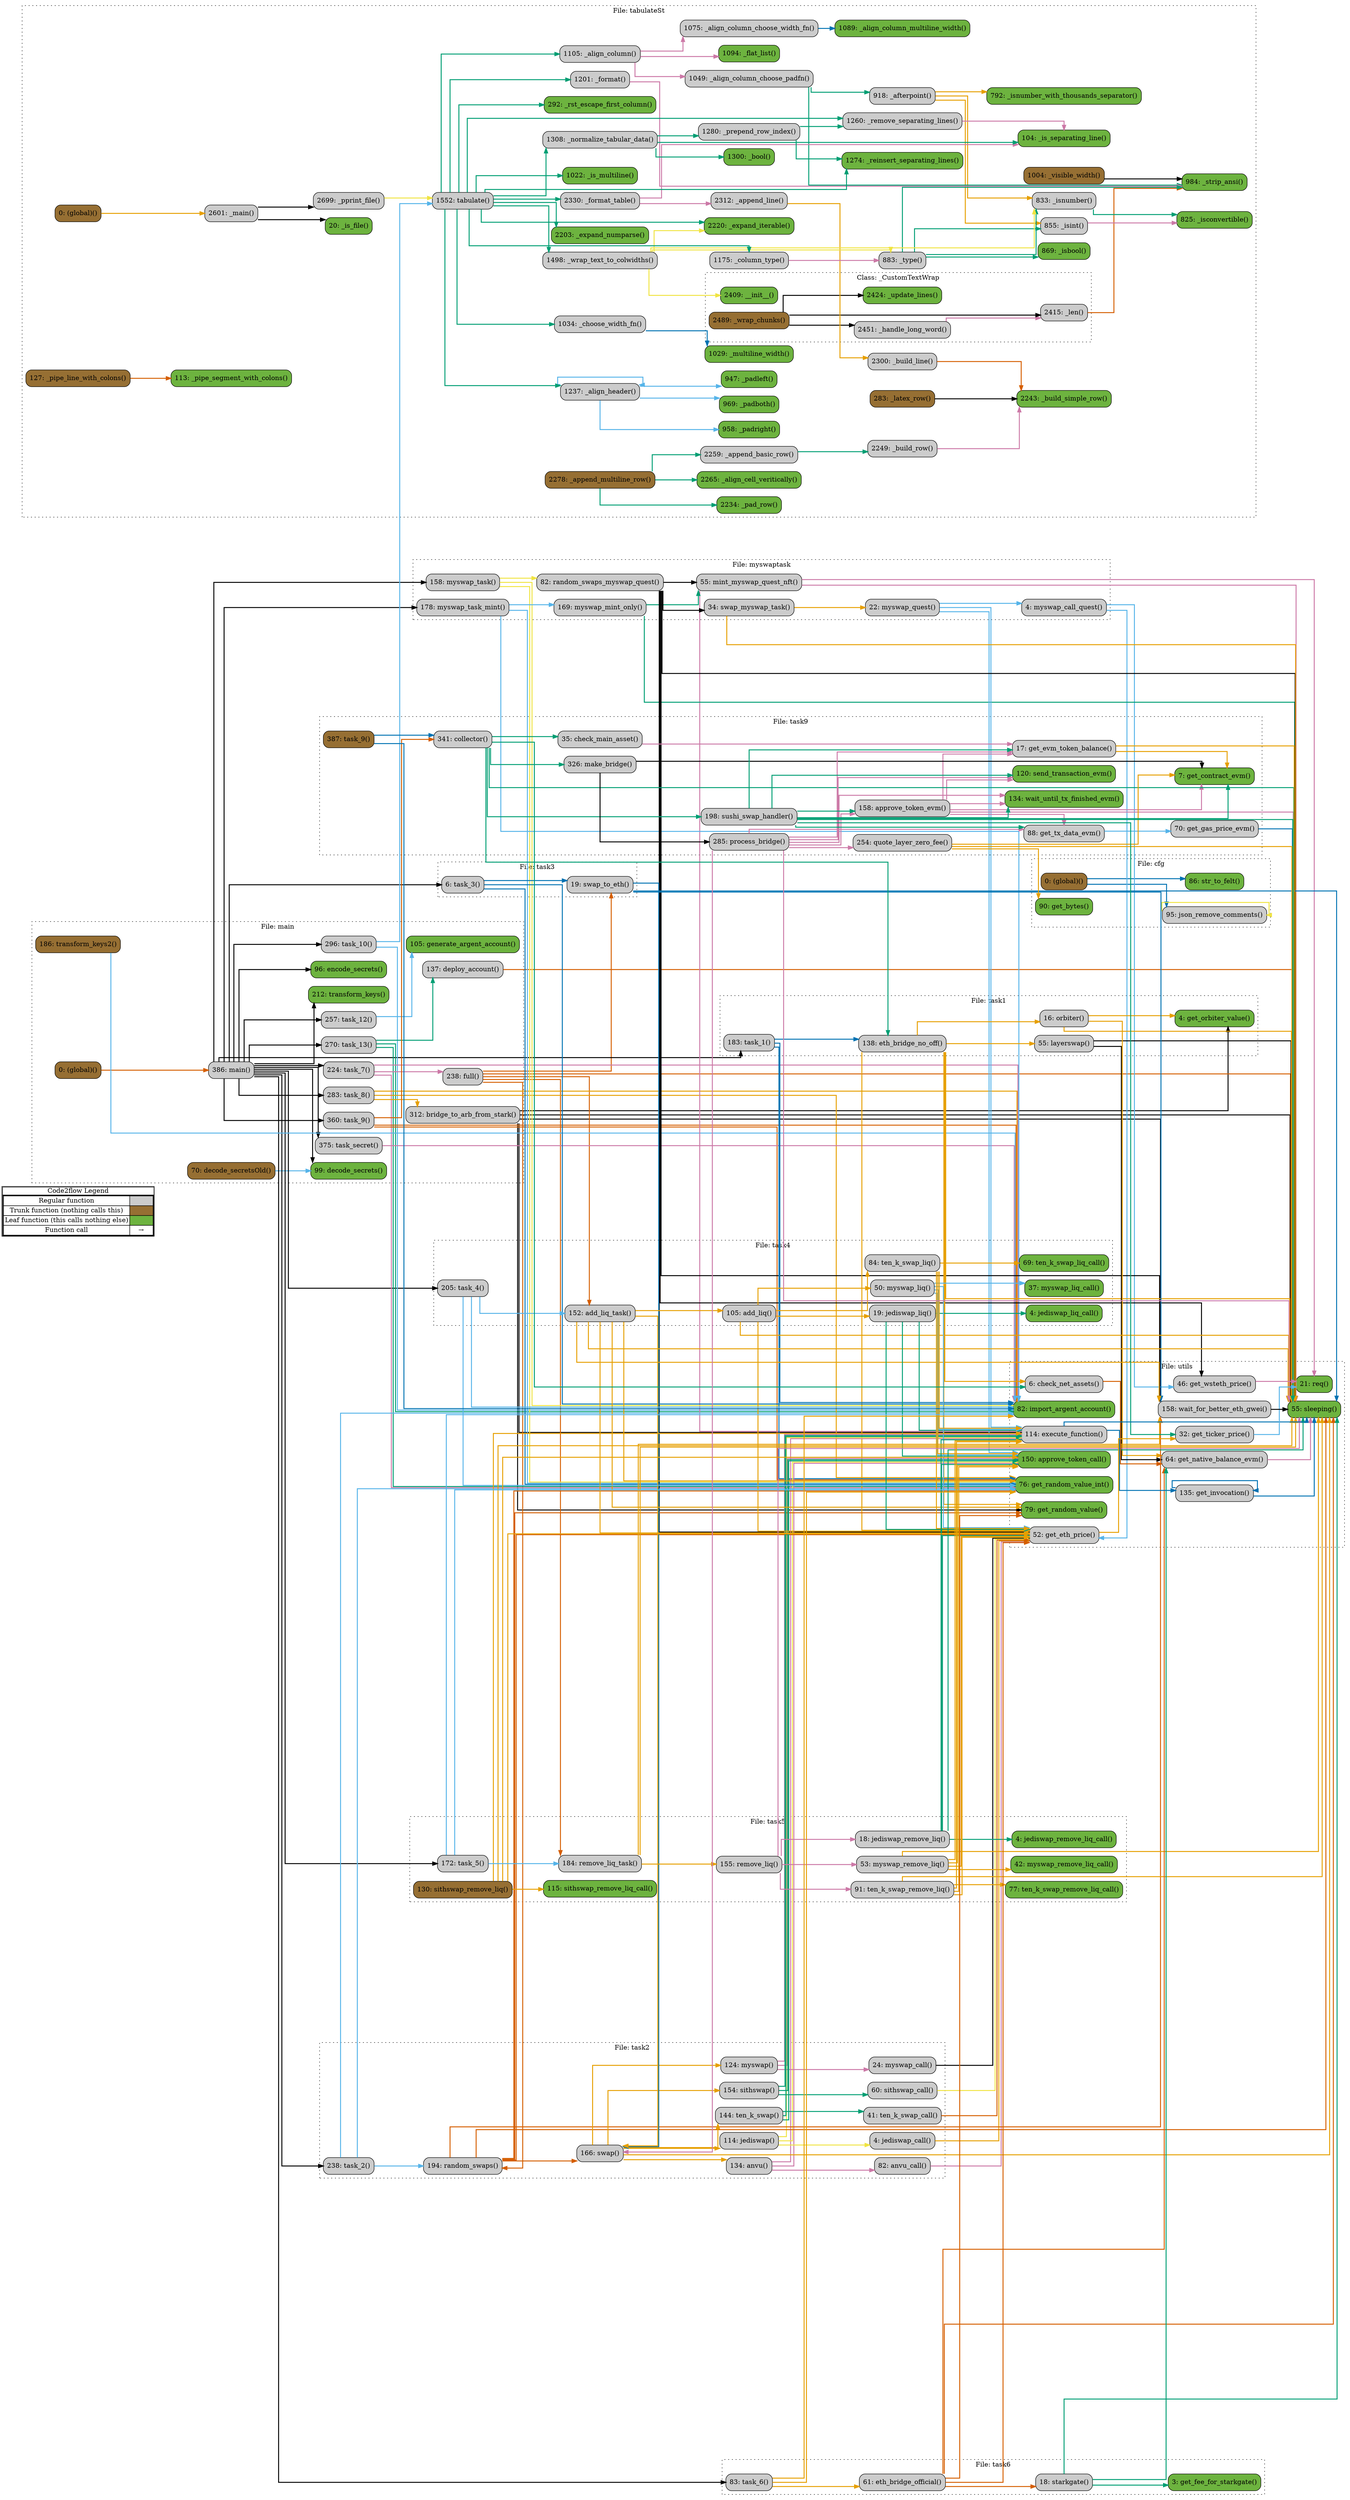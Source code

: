 digraph G {
concentrate=true;
splines="ortho";
rankdir="LR";
subgraph legend{
    rank = min;
    label = "legend";
    Legend [shape=none, margin=0, label = <
        <table cellspacing="0" cellpadding="0" border="1"><tr><td>Code2flow Legend</td></tr><tr><td>
        <table cellspacing="0">
        <tr><td>Regular function</td><td width="50px" bgcolor='#cccccc'></td></tr>
        <tr><td>Trunk function (nothing calls this)</td><td bgcolor='#966F33'></td></tr>
        <tr><td>Leaf function (this calls nothing else)</td><td bgcolor='#6db33f'></td></tr>
        <tr><td>Function call</td><td><font color='black'>&#8594;</font></td></tr>
        </table></td></tr></table>
        >];
}node_b01a162d [label="0: (global)()" name="cfg::(global)" shape="rect" style="rounded,filled" fillcolor="#966F33" ];
node_caff61ed [label="90: get_bytes()" name="cfg::get_bytes" shape="rect" style="rounded,filled" fillcolor="#6db33f" ];
node_61d5139c [label="95: json_remove_comments()" name="cfg::json_remove_comments" shape="rect" style="rounded,filled" fillcolor="#cccccc" ];
node_c9d72370 [label="86: str_to_felt()" name="cfg::str_to_felt" shape="rect" style="rounded,filled" fillcolor="#6db33f" ];
node_1cfc0326 [label="0: (global)()" name="main::(global)" shape="rect" style="rounded,filled" fillcolor="#966F33" ];
node_170eee98 [label="312: bridge_to_arb_from_stark()" name="main::bridge_to_arb_from_stark" shape="rect" style="rounded,filled" fillcolor="#cccccc" ];
node_2d8a7c2a [label="99: decode_secrets()" name="main::decode_secrets" shape="rect" style="rounded,filled" fillcolor="#6db33f" ];
node_6052ea2a [label="70: decode_secretsOld()" name="main::decode_secretsOld" shape="rect" style="rounded,filled" fillcolor="#966F33" ];
node_027553b6 [label="137: deploy_account()" name="main::deploy_account" shape="rect" style="rounded,filled" fillcolor="#cccccc" ];
node_94720461 [label="96: encode_secrets()" name="main::encode_secrets" shape="rect" style="rounded,filled" fillcolor="#6db33f" ];
node_3e3e0ac6 [label="238: full()" name="main::full" shape="rect" style="rounded,filled" fillcolor="#cccccc" ];
node_5f6eed70 [label="105: generate_argent_account()" name="main::generate_argent_account" shape="rect" style="rounded,filled" fillcolor="#6db33f" ];
node_961d87e8 [label="386: main()" name="main::main" shape="rect" style="rounded,filled" fillcolor="#cccccc" ];
node_d32382d2 [label="296: task_10()" name="main::task_10" shape="rect" style="rounded,filled" fillcolor="#cccccc" ];
node_1a613872 [label="257: task_12()" name="main::task_12" shape="rect" style="rounded,filled" fillcolor="#cccccc" ];
node_b0d90223 [label="270: task_13()" name="main::task_13" shape="rect" style="rounded,filled" fillcolor="#cccccc" ];
node_658a5e6f [label="224: task_7()" name="main::task_7" shape="rect" style="rounded,filled" fillcolor="#cccccc" ];
node_d43496f9 [label="283: task_8()" name="main::task_8" shape="rect" style="rounded,filled" fillcolor="#cccccc" ];
node_c24d15de [label="360: task_9()" name="main::task_9" shape="rect" style="rounded,filled" fillcolor="#cccccc" ];
node_6ebff837 [label="375: task_secret()" name="main::task_secret" shape="rect" style="rounded,filled" fillcolor="#cccccc" ];
node_82c72ae5 [label="212: transform_keys()" name="main::transform_keys" shape="rect" style="rounded,filled" fillcolor="#6db33f" ];
node_089012d2 [label="186: transform_keys2()" name="main::transform_keys2" shape="rect" style="rounded,filled" fillcolor="#966F33" ];
node_8664cca7 [label="55: mint_myswap_quest_nft()" name="myswaptask::mint_myswap_quest_nft" shape="rect" style="rounded,filled" fillcolor="#cccccc" ];
node_6fcc449a [label="4: myswap_call_quest()" name="myswaptask::myswap_call_quest" shape="rect" style="rounded,filled" fillcolor="#cccccc" ];
node_b0b7e0eb [label="169: myswap_mint_only()" name="myswaptask::myswap_mint_only" shape="rect" style="rounded,filled" fillcolor="#cccccc" ];
node_b3214d22 [label="22: myswap_quest()" name="myswaptask::myswap_quest" shape="rect" style="rounded,filled" fillcolor="#cccccc" ];
node_21209294 [label="158: myswap_task()" name="myswaptask::myswap_task" shape="rect" style="rounded,filled" fillcolor="#cccccc" ];
node_ac326bb2 [label="178: myswap_task_mint()" name="myswaptask::myswap_task_mint" shape="rect" style="rounded,filled" fillcolor="#cccccc" ];
node_282f9d68 [label="82: random_swaps_myswap_quest()" name="myswaptask::random_swaps_myswap_quest" shape="rect" style="rounded,filled" fillcolor="#cccccc" ];
node_dc48e389 [label="34: swap_myswap_task()" name="myswaptask::swap_myswap_task" shape="rect" style="rounded,filled" fillcolor="#cccccc" ];
node_e0a9b869 [label="0: (global)()" name="tabulateSt::(global)" shape="rect" style="rounded,filled" fillcolor="#966F33" ];
node_269a59cd [label="2409: __init__()" name="tabulateSt::_CustomTextWrap.__init__" shape="rect" style="rounded,filled" fillcolor="#6db33f" ];
node_16c34f87 [label="2451: _handle_long_word()" name="tabulateSt::_CustomTextWrap._handle_long_word" shape="rect" style="rounded,filled" fillcolor="#cccccc" ];
node_51cbd9c6 [label="2415: _len()" name="tabulateSt::_CustomTextWrap._len" shape="rect" style="rounded,filled" fillcolor="#cccccc" ];
node_95491df1 [label="2424: _update_lines()" name="tabulateSt::_CustomTextWrap._update_lines" shape="rect" style="rounded,filled" fillcolor="#6db33f" ];
node_35d82a18 [label="2489: _wrap_chunks()" name="tabulateSt::_CustomTextWrap._wrap_chunks" shape="rect" style="rounded,filled" fillcolor="#966F33" ];
node_bf8da369 [label="918: _afterpoint()" name="tabulateSt::_afterpoint" shape="rect" style="rounded,filled" fillcolor="#cccccc" ];
node_7ac92885 [label="2265: _align_cell_veritically()" name="tabulateSt::_align_cell_veritically" shape="rect" style="rounded,filled" fillcolor="#6db33f" ];
node_f3d53387 [label="1105: _align_column()" name="tabulateSt::_align_column" shape="rect" style="rounded,filled" fillcolor="#cccccc" ];
node_c20b2a6b [label="1049: _align_column_choose_padfn()" name="tabulateSt::_align_column_choose_padfn" shape="rect" style="rounded,filled" fillcolor="#cccccc" ];
node_3f2c7dbd [label="1075: _align_column_choose_width_fn()" name="tabulateSt::_align_column_choose_width_fn" shape="rect" style="rounded,filled" fillcolor="#cccccc" ];
node_270b1e3e [label="1089: _align_column_multiline_width()" name="tabulateSt::_align_column_multiline_width" shape="rect" style="rounded,filled" fillcolor="#6db33f" ];
node_bf6deac2 [label="1237: _align_header()" name="tabulateSt::_align_header" shape="rect" style="rounded,filled" fillcolor="#cccccc" ];
node_459fce33 [label="2259: _append_basic_row()" name="tabulateSt::_append_basic_row" shape="rect" style="rounded,filled" fillcolor="#cccccc" ];
node_5a9cc881 [label="2312: _append_line()" name="tabulateSt::_append_line" shape="rect" style="rounded,filled" fillcolor="#cccccc" ];
node_0206f963 [label="2278: _append_multiline_row()" name="tabulateSt::_append_multiline_row" shape="rect" style="rounded,filled" fillcolor="#966F33" ];
node_60c986e1 [label="1300: _bool()" name="tabulateSt::_bool" shape="rect" style="rounded,filled" fillcolor="#6db33f" ];
node_e63e63fe [label="2300: _build_line()" name="tabulateSt::_build_line" shape="rect" style="rounded,filled" fillcolor="#cccccc" ];
node_c26fd3bf [label="2249: _build_row()" name="tabulateSt::_build_row" shape="rect" style="rounded,filled" fillcolor="#cccccc" ];
node_30b55497 [label="2243: _build_simple_row()" name="tabulateSt::_build_simple_row" shape="rect" style="rounded,filled" fillcolor="#6db33f" ];
node_ea199d85 [label="1034: _choose_width_fn()" name="tabulateSt::_choose_width_fn" shape="rect" style="rounded,filled" fillcolor="#cccccc" ];
node_1fc9d1ff [label="1175: _column_type()" name="tabulateSt::_column_type" shape="rect" style="rounded,filled" fillcolor="#cccccc" ];
node_be9838c5 [label="2220: _expand_iterable()" name="tabulateSt::_expand_iterable" shape="rect" style="rounded,filled" fillcolor="#6db33f" ];
node_6bed2a06 [label="2203: _expand_numparse()" name="tabulateSt::_expand_numparse" shape="rect" style="rounded,filled" fillcolor="#6db33f" ];
node_25d2d907 [label="1094: _flat_list()" name="tabulateSt::_flat_list" shape="rect" style="rounded,filled" fillcolor="#6db33f" ];
node_91e86cd7 [label="1201: _format()" name="tabulateSt::_format" shape="rect" style="rounded,filled" fillcolor="#cccccc" ];
node_115cde9f [label="2330: _format_table()" name="tabulateSt::_format_table" shape="rect" style="rounded,filled" fillcolor="#cccccc" ];
node_55feb5d5 [label="20: _is_file()" name="tabulateSt::_is_file" shape="rect" style="rounded,filled" fillcolor="#6db33f" ];
node_51e45424 [label="1022: _is_multiline()" name="tabulateSt::_is_multiline" shape="rect" style="rounded,filled" fillcolor="#6db33f" ];
node_abcbea84 [label="104: _is_separating_line()" name="tabulateSt::_is_separating_line" shape="rect" style="rounded,filled" fillcolor="#6db33f" ];
node_bb6096d0 [label="869: _isbool()" name="tabulateSt::_isbool" shape="rect" style="rounded,filled" fillcolor="#6db33f" ];
node_b989d08f [label="825: _isconvertible()" name="tabulateSt::_isconvertible" shape="rect" style="rounded,filled" fillcolor="#6db33f" ];
node_a3af0947 [label="855: _isint()" name="tabulateSt::_isint" shape="rect" style="rounded,filled" fillcolor="#cccccc" ];
node_9ba3b80b [label="833: _isnumber()" name="tabulateSt::_isnumber" shape="rect" style="rounded,filled" fillcolor="#cccccc" ];
node_8ad4911d [label="792: _isnumber_with_thousands_separator()" name="tabulateSt::_isnumber_with_thousands_separator" shape="rect" style="rounded,filled" fillcolor="#6db33f" ];
node_28f109a8 [label="283: _latex_row()" name="tabulateSt::_latex_row" shape="rect" style="rounded,filled" fillcolor="#966F33" ];
node_3cb5d598 [label="2601: _main()" name="tabulateSt::_main" shape="rect" style="rounded,filled" fillcolor="#cccccc" ];
node_89322280 [label="1029: _multiline_width()" name="tabulateSt::_multiline_width" shape="rect" style="rounded,filled" fillcolor="#6db33f" ];
node_b3c7826b [label="1308: _normalize_tabular_data()" name="tabulateSt::_normalize_tabular_data" shape="rect" style="rounded,filled" fillcolor="#cccccc" ];
node_289ed91d [label="2234: _pad_row()" name="tabulateSt::_pad_row" shape="rect" style="rounded,filled" fillcolor="#6db33f" ];
node_f4555eaa [label="969: _padboth()" name="tabulateSt::_padboth" shape="rect" style="rounded,filled" fillcolor="#6db33f" ];
node_64fd31fe [label="947: _padleft()" name="tabulateSt::_padleft" shape="rect" style="rounded,filled" fillcolor="#6db33f" ];
node_9cd64981 [label="958: _padright()" name="tabulateSt::_padright" shape="rect" style="rounded,filled" fillcolor="#6db33f" ];
node_bc97ff4e [label="127: _pipe_line_with_colons()" name="tabulateSt::_pipe_line_with_colons" shape="rect" style="rounded,filled" fillcolor="#966F33" ];
node_647edb67 [label="113: _pipe_segment_with_colons()" name="tabulateSt::_pipe_segment_with_colons" shape="rect" style="rounded,filled" fillcolor="#6db33f" ];
node_dfea0224 [label="2699: _pprint_file()" name="tabulateSt::_pprint_file" shape="rect" style="rounded,filled" fillcolor="#cccccc" ];
node_9ce9a0e3 [label="1280: _prepend_row_index()" name="tabulateSt::_prepend_row_index" shape="rect" style="rounded,filled" fillcolor="#cccccc" ];
node_ae3f8e06 [label="1274: _reinsert_separating_lines()" name="tabulateSt::_reinsert_separating_lines" shape="rect" style="rounded,filled" fillcolor="#6db33f" ];
node_30976fdf [label="1260: _remove_separating_lines()" name="tabulateSt::_remove_separating_lines" shape="rect" style="rounded,filled" fillcolor="#cccccc" ];
node_67dbc0a6 [label="292: _rst_escape_first_column()" name="tabulateSt::_rst_escape_first_column" shape="rect" style="rounded,filled" fillcolor="#6db33f" ];
node_66bc888b [label="984: _strip_ansi()" name="tabulateSt::_strip_ansi" shape="rect" style="rounded,filled" fillcolor="#6db33f" ];
node_dd87fdbb [label="883: _type()" name="tabulateSt::_type" shape="rect" style="rounded,filled" fillcolor="#cccccc" ];
node_80a631b8 [label="1004: _visible_width()" name="tabulateSt::_visible_width" shape="rect" style="rounded,filled" fillcolor="#966F33" ];
node_ca01aed4 [label="1498: _wrap_text_to_colwidths()" name="tabulateSt::_wrap_text_to_colwidths" shape="rect" style="rounded,filled" fillcolor="#cccccc" ];
node_25b8c52b [label="1552: tabulate()" name="tabulateSt::tabulate" shape="rect" style="rounded,filled" fillcolor="#cccccc" ];
node_bb490891 [label="138: eth_bridge_no_off()" name="task1::eth_bridge_no_off" shape="rect" style="rounded,filled" fillcolor="#cccccc" ];
node_e2a7d609 [label="4: get_orbiter_value()" name="task1::get_orbiter_value" shape="rect" style="rounded,filled" fillcolor="#6db33f" ];
node_57894bc8 [label="55: layerswap()" name="task1::layerswap" shape="rect" style="rounded,filled" fillcolor="#cccccc" ];
node_7d036ad1 [label="16: orbiter()" name="task1::orbiter" shape="rect" style="rounded,filled" fillcolor="#cccccc" ];
node_0cb9ca6d [label="183: task_1()" name="task1::task_1" shape="rect" style="rounded,filled" fillcolor="#cccccc" ];
node_a32976a7 [label="134: anvu()" name="task2::anvu" shape="rect" style="rounded,filled" fillcolor="#cccccc" ];
node_c51109a7 [label="82: anvu_call()" name="task2::anvu_call" shape="rect" style="rounded,filled" fillcolor="#cccccc" ];
node_8e4a6cf4 [label="114: jediswap()" name="task2::jediswap" shape="rect" style="rounded,filled" fillcolor="#cccccc" ];
node_7e463d39 [label="4: jediswap_call()" name="task2::jediswap_call" shape="rect" style="rounded,filled" fillcolor="#cccccc" ];
node_d98668bf [label="124: myswap()" name="task2::myswap" shape="rect" style="rounded,filled" fillcolor="#cccccc" ];
node_0bbd42f8 [label="24: myswap_call()" name="task2::myswap_call" shape="rect" style="rounded,filled" fillcolor="#cccccc" ];
node_7c40b5f6 [label="194: random_swaps()" name="task2::random_swaps" shape="rect" style="rounded,filled" fillcolor="#cccccc" ];
node_7fd285c3 [label="154: sithswap()" name="task2::sithswap" shape="rect" style="rounded,filled" fillcolor="#cccccc" ];
node_292bf5cc [label="60: sithswap_call()" name="task2::sithswap_call" shape="rect" style="rounded,filled" fillcolor="#cccccc" ];
node_d159c109 [label="166: swap()" name="task2::swap" shape="rect" style="rounded,filled" fillcolor="#cccccc" ];
node_640d4342 [label="238: task_2()" name="task2::task_2" shape="rect" style="rounded,filled" fillcolor="#cccccc" ];
node_7f6c71d3 [label="144: ten_k_swap()" name="task2::ten_k_swap" shape="rect" style="rounded,filled" fillcolor="#cccccc" ];
node_0ae6f2e6 [label="41: ten_k_swap_call()" name="task2::ten_k_swap_call" shape="rect" style="rounded,filled" fillcolor="#cccccc" ];
node_54296ed5 [label="19: swap_to_eth()" name="task3::swap_to_eth" shape="rect" style="rounded,filled" fillcolor="#cccccc" ];
node_23da0745 [label="6: task_3()" name="task3::task_3" shape="rect" style="rounded,filled" fillcolor="#cccccc" ];
node_4e60f909 [label="105: add_liq()" name="task4::add_liq" shape="rect" style="rounded,filled" fillcolor="#cccccc" ];
node_5ed25fc1 [label="152: add_liq_task()" name="task4::add_liq_task" shape="rect" style="rounded,filled" fillcolor="#cccccc" ];
node_ff66742b [label="19: jediswap_liq()" name="task4::jediswap_liq" shape="rect" style="rounded,filled" fillcolor="#cccccc" ];
node_5121445a [label="4: jediswap_liq_call()" name="task4::jediswap_liq_call" shape="rect" style="rounded,filled" fillcolor="#6db33f" ];
node_b86dec72 [label="50: myswap_liq()" name="task4::myswap_liq" shape="rect" style="rounded,filled" fillcolor="#cccccc" ];
node_f4d3dbf0 [label="37: myswap_liq_call()" name="task4::myswap_liq_call" shape="rect" style="rounded,filled" fillcolor="#6db33f" ];
node_e3b4e0d2 [label="205: task_4()" name="task4::task_4" shape="rect" style="rounded,filled" fillcolor="#cccccc" ];
node_9c17cfb1 [label="84: ten_k_swap_liq()" name="task4::ten_k_swap_liq" shape="rect" style="rounded,filled" fillcolor="#cccccc" ];
node_843a8535 [label="69: ten_k_swap_liq_call()" name="task4::ten_k_swap_liq_call" shape="rect" style="rounded,filled" fillcolor="#6db33f" ];
node_4556026b [label="18: jediswap_remove_liq()" name="task5::jediswap_remove_liq" shape="rect" style="rounded,filled" fillcolor="#cccccc" ];
node_8f84cccd [label="4: jediswap_remove_liq_call()" name="task5::jediswap_remove_liq_call" shape="rect" style="rounded,filled" fillcolor="#6db33f" ];
node_bbd7e751 [label="53: myswap_remove_liq()" name="task5::myswap_remove_liq" shape="rect" style="rounded,filled" fillcolor="#cccccc" ];
node_192ceb70 [label="42: myswap_remove_liq_call()" name="task5::myswap_remove_liq_call" shape="rect" style="rounded,filled" fillcolor="#6db33f" ];
node_f56141d7 [label="155: remove_liq()" name="task5::remove_liq" shape="rect" style="rounded,filled" fillcolor="#cccccc" ];
node_254a3df9 [label="184: remove_liq_task()" name="task5::remove_liq_task" shape="rect" style="rounded,filled" fillcolor="#cccccc" ];
node_394dd1f1 [label="130: sithswap_remove_liq()" name="task5::sithswap_remove_liq" shape="rect" style="rounded,filled" fillcolor="#966F33" ];
node_0f4f1039 [label="115: sithswap_remove_liq_call()" name="task5::sithswap_remove_liq_call" shape="rect" style="rounded,filled" fillcolor="#6db33f" ];
node_bbcb6bda [label="172: task_5()" name="task5::task_5" shape="rect" style="rounded,filled" fillcolor="#cccccc" ];
node_dc9cba19 [label="91: ten_k_swap_remove_liq()" name="task5::ten_k_swap_remove_liq" shape="rect" style="rounded,filled" fillcolor="#cccccc" ];
node_62b02f77 [label="77: ten_k_swap_remove_liq_call()" name="task5::ten_k_swap_remove_liq_call" shape="rect" style="rounded,filled" fillcolor="#6db33f" ];
node_672be8ae [label="61: eth_bridge_official()" name="task6::eth_bridge_official" shape="rect" style="rounded,filled" fillcolor="#cccccc" ];
node_5dc666eb [label="3: get_fee_for_starkgate()" name="task6::get_fee_for_starkgate" shape="rect" style="rounded,filled" fillcolor="#6db33f" ];
node_71f2f18b [label="18: starkgate()" name="task6::starkgate" shape="rect" style="rounded,filled" fillcolor="#cccccc" ];
node_4c613fb1 [label="83: task_6()" name="task6::task_6" shape="rect" style="rounded,filled" fillcolor="#cccccc" ];
node_68cb0c0f [label="158: approve_token_evm()" name="task9::approve_token_evm" shape="rect" style="rounded,filled" fillcolor="#cccccc" ];
node_01214d67 [label="35: check_main_asset()" name="task9::check_main_asset" shape="rect" style="rounded,filled" fillcolor="#cccccc" ];
node_cb1a952b [label="341: collector()" name="task9::collector" shape="rect" style="rounded,filled" fillcolor="#cccccc" ];
node_b344e813 [label="7: get_contract_evm()" name="task9::get_contract_evm" shape="rect" style="rounded,filled" fillcolor="#6db33f" ];
node_29c32291 [label="17: get_evm_token_balance()" name="task9::get_evm_token_balance" shape="rect" style="rounded,filled" fillcolor="#cccccc" ];
node_da1cd8c5 [label="70: get_gas_price_evm()" name="task9::get_gas_price_evm" shape="rect" style="rounded,filled" fillcolor="#cccccc" ];
node_2ad91c92 [label="88: get_tx_data_evm()" name="task9::get_tx_data_evm" shape="rect" style="rounded,filled" fillcolor="#cccccc" ];
node_8e405ea8 [label="326: make_bridge()" name="task9::make_bridge" shape="rect" style="rounded,filled" fillcolor="#cccccc" ];
node_c04ab767 [label="285: process_bridge()" name="task9::process_bridge" shape="rect" style="rounded,filled" fillcolor="#cccccc" ];
node_424a37f9 [label="254: quote_layer_zero_fee()" name="task9::quote_layer_zero_fee" shape="rect" style="rounded,filled" fillcolor="#cccccc" ];
node_30d1a9dd [label="120: send_transaction_evm()" name="task9::send_transaction_evm" shape="rect" style="rounded,filled" fillcolor="#6db33f" ];
node_fb5ea42b [label="198: sushi_swap_handler()" name="task9::sushi_swap_handler" shape="rect" style="rounded,filled" fillcolor="#cccccc" ];
node_bac93d05 [label="387: task_9()" name="task9::task_9" shape="rect" style="rounded,filled" fillcolor="#966F33" ];
node_917895e3 [label="134: wait_until_tx_finished_evm()" name="task9::wait_until_tx_finished_evm" shape="rect" style="rounded,filled" fillcolor="#6db33f" ];
node_030f032c [label="150: approve_token_call()" name="utils::approve_token_call" shape="rect" style="rounded,filled" fillcolor="#6db33f" ];
node_4ee8e73e [label="6: check_net_assets()" name="utils::check_net_assets" shape="rect" style="rounded,filled" fillcolor="#cccccc" ];
node_95ecae45 [label="114: execute_function()" name="utils::execute_function" shape="rect" style="rounded,filled" fillcolor="#cccccc" ];
node_eb276be9 [label="52: get_eth_price()" name="utils::get_eth_price" shape="rect" style="rounded,filled" fillcolor="#cccccc" ];
node_053b8c65 [label="135: get_invocation()" name="utils::get_invocation" shape="rect" style="rounded,filled" fillcolor="#cccccc" ];
node_06a0ddff [label="64: get_native_balance_evm()" name="utils::get_native_balance_evm" shape="rect" style="rounded,filled" fillcolor="#cccccc" ];
node_7a95ae00 [label="79: get_random_value()" name="utils::get_random_value" shape="rect" style="rounded,filled" fillcolor="#6db33f" ];
node_a13a3c2b [label="76: get_random_value_int()" name="utils::get_random_value_int" shape="rect" style="rounded,filled" fillcolor="#6db33f" ];
node_3bf551ba [label="32: get_ticker_price()" name="utils::get_ticker_price" shape="rect" style="rounded,filled" fillcolor="#cccccc" ];
node_5fbd1ff7 [label="46: get_wsteth_price()" name="utils::get_wsteth_price" shape="rect" style="rounded,filled" fillcolor="#cccccc" ];
node_2e6f8673 [label="82: import_argent_account()" name="utils::import_argent_account" shape="rect" style="rounded,filled" fillcolor="#6db33f" ];
node_3208852d [label="21: req()" name="utils::req" shape="rect" style="rounded,filled" fillcolor="#6db33f" ];
node_84d35564 [label="55: sleeping()" name="utils::sleeping" shape="rect" style="rounded,filled" fillcolor="#6db33f" ];
node_8b590d70 [label="158: wait_for_better_eth_gwei()" name="utils::wait_for_better_eth_gwei" shape="rect" style="rounded,filled" fillcolor="#cccccc" ];
node_b01a162d -> node_61d5139c [color="#0072B2" penwidth="2"];
node_b01a162d -> node_c9d72370 [color="#0072B2" penwidth="2"];
node_b01a162d -> node_c9d72370 [color="#0072B2" penwidth="2"];
node_61d5139c -> node_61d5139c [color="#F0E442" penwidth="2"];
node_1cfc0326 -> node_961d87e8 [color="#D55E00" penwidth="2"];
node_170eee98 -> node_e2a7d609 [color="#000000" penwidth="2"];
node_170eee98 -> node_95ecae45 [color="#000000" penwidth="2"];
node_170eee98 -> node_7a95ae00 [color="#000000" penwidth="2"];
node_170eee98 -> node_7a95ae00 [color="#000000" penwidth="2"];
node_170eee98 -> node_84d35564 [color="#000000" penwidth="2"];
node_170eee98 -> node_8b590d70 [color="#000000" penwidth="2"];
node_6052ea2a -> node_2d8a7c2a [color="#56B4E9" penwidth="2"];
node_027553b6 -> node_84d35564 [color="#D55E00" penwidth="2"];
node_027553b6 -> node_84d35564 [color="#D55E00" penwidth="2"];
node_3e3e0ac6 -> node_7c40b5f6 [color="#D55E00" penwidth="2"];
node_3e3e0ac6 -> node_7c40b5f6 [color="#D55E00" penwidth="2"];
node_3e3e0ac6 -> node_54296ed5 [color="#D55E00" penwidth="2"];
node_3e3e0ac6 -> node_54296ed5 [color="#D55E00" penwidth="2"];
node_3e3e0ac6 -> node_54296ed5 [color="#D55E00" penwidth="2"];
node_3e3e0ac6 -> node_54296ed5 [color="#D55E00" penwidth="2"];
node_3e3e0ac6 -> node_5ed25fc1 [color="#D55E00" penwidth="2"];
node_3e3e0ac6 -> node_5ed25fc1 [color="#D55E00" penwidth="2"];
node_3e3e0ac6 -> node_254a3df9 [color="#D55E00" penwidth="2"];
node_3e3e0ac6 -> node_254a3df9 [color="#D55E00" penwidth="2"];
node_3e3e0ac6 -> node_84d35564 [color="#D55E00" penwidth="2"];
node_961d87e8 -> node_2d8a7c2a [color="#000000" penwidth="2"];
node_961d87e8 -> node_94720461 [color="#000000" penwidth="2"];
node_961d87e8 -> node_d32382d2 [color="#000000" penwidth="2"];
node_961d87e8 -> node_1a613872 [color="#000000" penwidth="2"];
node_961d87e8 -> node_b0d90223 [color="#000000" penwidth="2"];
node_961d87e8 -> node_658a5e6f [color="#000000" penwidth="2"];
node_961d87e8 -> node_d43496f9 [color="#000000" penwidth="2"];
node_961d87e8 -> node_c24d15de [color="#000000" penwidth="2"];
node_961d87e8 -> node_6ebff837 [color="#000000" penwidth="2"];
node_961d87e8 -> node_82c72ae5 [color="#000000" penwidth="2"];
node_961d87e8 -> node_21209294 [color="#000000" penwidth="2"];
node_961d87e8 -> node_ac326bb2 [color="#000000" penwidth="2"];
node_961d87e8 -> node_0cb9ca6d [color="#000000" penwidth="2"];
node_961d87e8 -> node_640d4342 [color="#000000" penwidth="2"];
node_961d87e8 -> node_23da0745 [color="#000000" penwidth="2"];
node_961d87e8 -> node_e3b4e0d2 [color="#000000" penwidth="2"];
node_961d87e8 -> node_bbcb6bda [color="#000000" penwidth="2"];
node_961d87e8 -> node_4c613fb1 [color="#000000" penwidth="2"];
node_d32382d2 -> node_25b8c52b [color="#56B4E9" penwidth="2"];
node_d32382d2 -> node_2e6f8673 [color="#56B4E9" penwidth="2"];
node_1a613872 -> node_5f6eed70 [color="#56B4E9" penwidth="2"];
node_b0d90223 -> node_027553b6 [color="#009E73" penwidth="2"];
node_b0d90223 -> node_a13a3c2b [color="#009E73" penwidth="2"];
node_b0d90223 -> node_2e6f8673 [color="#009E73" penwidth="2"];
node_658a5e6f -> node_3e3e0ac6 [color="#CC79A7" penwidth="2"];
node_658a5e6f -> node_a13a3c2b [color="#CC79A7" penwidth="2"];
node_658a5e6f -> node_2e6f8673 [color="#CC79A7" penwidth="2"];
node_d43496f9 -> node_170eee98 [color="#E69F00" penwidth="2"];
node_d43496f9 -> node_a13a3c2b [color="#E69F00" penwidth="2"];
node_d43496f9 -> node_2e6f8673 [color="#E69F00" penwidth="2"];
node_c24d15de -> node_cb1a952b [color="#D55E00" penwidth="2"];
node_c24d15de -> node_a13a3c2b [color="#D55E00" penwidth="2"];
node_c24d15de -> node_2e6f8673 [color="#D55E00" penwidth="2"];
node_6ebff837 -> node_2e6f8673 [color="#CC79A7" penwidth="2"];
node_089012d2 -> node_2e6f8673 [color="#56B4E9" penwidth="2"];
node_8664cca7 -> node_95ecae45 [color="#CC79A7" penwidth="2"];
node_8664cca7 -> node_3208852d [color="#CC79A7" penwidth="2"];
node_8664cca7 -> node_84d35564 [color="#CC79A7" penwidth="2"];
node_6fcc449a -> node_eb276be9 [color="#56B4E9" penwidth="2"];
node_6fcc449a -> node_5fbd1ff7 [color="#56B4E9" penwidth="2"];
node_b0b7e0eb -> node_8664cca7 [color="#009E73" penwidth="2"];
node_b0b7e0eb -> node_84d35564 [color="#009E73" penwidth="2"];
node_b3214d22 -> node_6fcc449a [color="#56B4E9" penwidth="2"];
node_b3214d22 -> node_030f032c [color="#56B4E9" penwidth="2"];
node_b3214d22 -> node_95ecae45 [color="#56B4E9" penwidth="2"];
node_21209294 -> node_282f9d68 [color="#F0E442" penwidth="2"];
node_21209294 -> node_a13a3c2b [color="#F0E442" penwidth="2"];
node_21209294 -> node_2e6f8673 [color="#F0E442" penwidth="2"];
node_ac326bb2 -> node_b0b7e0eb [color="#56B4E9" penwidth="2"];
node_ac326bb2 -> node_a13a3c2b [color="#56B4E9" penwidth="2"];
node_ac326bb2 -> node_2e6f8673 [color="#56B4E9" penwidth="2"];
node_282f9d68 -> node_8664cca7 [color="#000000" penwidth="2"];
node_282f9d68 -> node_dc48e389 [color="#000000" penwidth="2"];
node_282f9d68 -> node_dc48e389 [color="#000000" penwidth="2"];
node_282f9d68 -> node_eb276be9 [color="#000000" penwidth="2"];
node_282f9d68 -> node_5fbd1ff7 [color="#000000" penwidth="2"];
node_282f9d68 -> node_84d35564 [color="#000000" penwidth="2"];
node_282f9d68 -> node_84d35564 [color="#000000" penwidth="2"];
node_282f9d68 -> node_84d35564 [color="#000000" penwidth="2"];
node_282f9d68 -> node_84d35564 [color="#000000" penwidth="2"];
node_282f9d68 -> node_84d35564 [color="#000000" penwidth="2"];
node_282f9d68 -> node_84d35564 [color="#000000" penwidth="2"];
node_282f9d68 -> node_8b590d70 [color="#000000" penwidth="2"];
node_282f9d68 -> node_8b590d70 [color="#000000" penwidth="2"];
node_dc48e389 -> node_b3214d22 [color="#E69F00" penwidth="2"];
node_dc48e389 -> node_84d35564 [color="#E69F00" penwidth="2"];
node_dc48e389 -> node_84d35564 [color="#E69F00" penwidth="2"];
node_dc48e389 -> node_84d35564 [color="#E69F00" penwidth="2"];
node_e0a9b869 -> node_3cb5d598 [color="#E69F00" penwidth="2"];
node_16c34f87 -> node_51cbd9c6 [color="#CC79A7" penwidth="2"];
node_51cbd9c6 -> node_66bc888b [color="#D55E00" penwidth="2"];
node_35d82a18 -> node_16c34f87 [color="#000000" penwidth="2"];
node_35d82a18 -> node_51cbd9c6 [color="#000000" penwidth="2"];
node_35d82a18 -> node_51cbd9c6 [color="#000000" penwidth="2"];
node_35d82a18 -> node_51cbd9c6 [color="#000000" penwidth="2"];
node_35d82a18 -> node_51cbd9c6 [color="#000000" penwidth="2"];
node_35d82a18 -> node_51cbd9c6 [color="#000000" penwidth="2"];
node_35d82a18 -> node_51cbd9c6 [color="#000000" penwidth="2"];
node_35d82a18 -> node_51cbd9c6 [color="#000000" penwidth="2"];
node_35d82a18 -> node_51cbd9c6 [color="#000000" penwidth="2"];
node_35d82a18 -> node_51cbd9c6 [color="#000000" penwidth="2"];
node_35d82a18 -> node_51cbd9c6 [color="#000000" penwidth="2"];
node_35d82a18 -> node_95491df1 [color="#000000" penwidth="2"];
node_35d82a18 -> node_95491df1 [color="#000000" penwidth="2"];
node_35d82a18 -> node_95491df1 [color="#000000" penwidth="2"];
node_bf8da369 -> node_a3af0947 [color="#E69F00" penwidth="2"];
node_bf8da369 -> node_9ba3b80b [color="#E69F00" penwidth="2"];
node_bf8da369 -> node_8ad4911d [color="#E69F00" penwidth="2"];
node_f3d53387 -> node_c20b2a6b [color="#CC79A7" penwidth="2"];
node_f3d53387 -> node_3f2c7dbd [color="#CC79A7" penwidth="2"];
node_f3d53387 -> node_25d2d907 [color="#CC79A7" penwidth="2"];
node_c20b2a6b -> node_bf8da369 [color="#009E73" penwidth="2"];
node_c20b2a6b -> node_bf8da369 [color="#009E73" penwidth="2"];
node_c20b2a6b -> node_66bc888b [color="#009E73" penwidth="2"];
node_3f2c7dbd -> node_270b1e3e [color="#0072B2" penwidth="2"];
node_bf6deac2 -> node_bf6deac2 [color="#56B4E9" penwidth="2"];
node_bf6deac2 -> node_f4555eaa [color="#56B4E9" penwidth="2"];
node_bf6deac2 -> node_64fd31fe [color="#56B4E9" penwidth="2"];
node_bf6deac2 -> node_9cd64981 [color="#56B4E9" penwidth="2"];
node_459fce33 -> node_c26fd3bf [color="#009E73" penwidth="2"];
node_5a9cc881 -> node_e63e63fe [color="#E69F00" penwidth="2"];
node_0206f963 -> node_7ac92885 [color="#009E73" penwidth="2"];
node_0206f963 -> node_459fce33 [color="#009E73" penwidth="2"];
node_0206f963 -> node_289ed91d [color="#009E73" penwidth="2"];
node_e63e63fe -> node_30b55497 [color="#D55E00" penwidth="2"];
node_c26fd3bf -> node_30b55497 [color="#CC79A7" penwidth="2"];
node_ea199d85 -> node_89322280 [color="#0072B2" penwidth="2"];
node_1fc9d1ff -> node_dd87fdbb [color="#CC79A7" penwidth="2"];
node_91e86cd7 -> node_66bc888b [color="#CC79A7" penwidth="2"];
node_115cde9f -> node_5a9cc881 [color="#CC79A7" penwidth="2"];
node_115cde9f -> node_5a9cc881 [color="#CC79A7" penwidth="2"];
node_115cde9f -> node_5a9cc881 [color="#CC79A7" penwidth="2"];
node_115cde9f -> node_5a9cc881 [color="#CC79A7" penwidth="2"];
node_115cde9f -> node_5a9cc881 [color="#CC79A7" penwidth="2"];
node_115cde9f -> node_abcbea84 [color="#CC79A7" penwidth="2"];
node_a3af0947 -> node_b989d08f [color="#CC79A7" penwidth="2"];
node_9ba3b80b -> node_b989d08f [color="#009E73" penwidth="2"];
node_28f109a8 -> node_30b55497 [color="#000000" penwidth="2"];
node_3cb5d598 -> node_55feb5d5 [color="#000000" penwidth="2"];
node_3cb5d598 -> node_dfea0224 [color="#000000" penwidth="2"];
node_3cb5d598 -> node_dfea0224 [color="#000000" penwidth="2"];
node_b3c7826b -> node_60c986e1 [color="#009E73" penwidth="2"];
node_b3c7826b -> node_60c986e1 [color="#009E73" penwidth="2"];
node_b3c7826b -> node_abcbea84 [color="#009E73" penwidth="2"];
node_b3c7826b -> node_9ce9a0e3 [color="#009E73" penwidth="2"];
node_b3c7826b -> node_9ce9a0e3 [color="#009E73" penwidth="2"];
node_b3c7826b -> node_9ce9a0e3 [color="#009E73" penwidth="2"];
node_b3c7826b -> node_9ce9a0e3 [color="#009E73" penwidth="2"];
node_bc97ff4e -> node_647edb67 [color="#D55E00" penwidth="2"];
node_dfea0224 -> node_25b8c52b [color="#F0E442" penwidth="2"];
node_9ce9a0e3 -> node_ae3f8e06 [color="#009E73" penwidth="2"];
node_9ce9a0e3 -> node_30976fdf [color="#009E73" penwidth="2"];
node_30976fdf -> node_abcbea84 [color="#CC79A7" penwidth="2"];
node_dd87fdbb -> node_bb6096d0 [color="#009E73" penwidth="2"];
node_dd87fdbb -> node_a3af0947 [color="#009E73" penwidth="2"];
node_dd87fdbb -> node_9ba3b80b [color="#009E73" penwidth="2"];
node_dd87fdbb -> node_66bc888b [color="#009E73" penwidth="2"];
node_80a631b8 -> node_66bc888b [color="#000000" penwidth="2"];
node_ca01aed4 -> node_269a59cd [color="#F0E442" penwidth="2"];
node_ca01aed4 -> node_be9838c5 [color="#F0E442" penwidth="2"];
node_ca01aed4 -> node_9ba3b80b [color="#F0E442" penwidth="2"];
node_ca01aed4 -> node_9ba3b80b [color="#F0E442" penwidth="2"];
node_ca01aed4 -> node_dd87fdbb [color="#F0E442" penwidth="2"];
node_25b8c52b -> node_f3d53387 [color="#009E73" penwidth="2"];
node_25b8c52b -> node_bf6deac2 [color="#009E73" penwidth="2"];
node_25b8c52b -> node_ea199d85 [color="#009E73" penwidth="2"];
node_25b8c52b -> node_1fc9d1ff [color="#009E73" penwidth="2"];
node_25b8c52b -> node_be9838c5 [color="#009E73" penwidth="2"];
node_25b8c52b -> node_be9838c5 [color="#009E73" penwidth="2"];
node_25b8c52b -> node_be9838c5 [color="#009E73" penwidth="2"];
node_25b8c52b -> node_be9838c5 [color="#009E73" penwidth="2"];
node_25b8c52b -> node_be9838c5 [color="#009E73" penwidth="2"];
node_25b8c52b -> node_6bed2a06 [color="#009E73" penwidth="2"];
node_25b8c52b -> node_6bed2a06 [color="#009E73" penwidth="2"];
node_25b8c52b -> node_6bed2a06 [color="#009E73" penwidth="2"];
node_25b8c52b -> node_91e86cd7 [color="#009E73" penwidth="2"];
node_25b8c52b -> node_115cde9f [color="#009E73" penwidth="2"];
node_25b8c52b -> node_51e45424 [color="#009E73" penwidth="2"];
node_25b8c52b -> node_b3c7826b [color="#009E73" penwidth="2"];
node_25b8c52b -> node_ae3f8e06 [color="#009E73" penwidth="2"];
node_25b8c52b -> node_30976fdf [color="#009E73" penwidth="2"];
node_25b8c52b -> node_67dbc0a6 [color="#009E73" penwidth="2"];
node_25b8c52b -> node_ca01aed4 [color="#009E73" penwidth="2"];
node_25b8c52b -> node_ca01aed4 [color="#009E73" penwidth="2"];
node_bb490891 -> node_57894bc8 [color="#E69F00" penwidth="2"];
node_bb490891 -> node_7d036ad1 [color="#E69F00" penwidth="2"];
node_bb490891 -> node_4ee8e73e [color="#E69F00" penwidth="2"];
node_bb490891 -> node_eb276be9 [color="#E69F00" penwidth="2"];
node_bb490891 -> node_7a95ae00 [color="#E69F00" penwidth="2"];
node_bb490891 -> node_7a95ae00 [color="#E69F00" penwidth="2"];
node_bb490891 -> node_84d35564 [color="#E69F00" penwidth="2"];
node_bb490891 -> node_84d35564 [color="#E69F00" penwidth="2"];
node_57894bc8 -> node_06a0ddff [color="#000000" penwidth="2"];
node_57894bc8 -> node_84d35564 [color="#000000" penwidth="2"];
node_7d036ad1 -> node_e2a7d609 [color="#E69F00" penwidth="2"];
node_7d036ad1 -> node_06a0ddff [color="#E69F00" penwidth="2"];
node_7d036ad1 -> node_84d35564 [color="#E69F00" penwidth="2"];
node_0cb9ca6d -> node_bb490891 [color="#0072B2" penwidth="2"];
node_0cb9ca6d -> node_a13a3c2b [color="#0072B2" penwidth="2"];
node_0cb9ca6d -> node_2e6f8673 [color="#0072B2" penwidth="2"];
node_a32976a7 -> node_c51109a7 [color="#CC79A7" penwidth="2"];
node_a32976a7 -> node_030f032c [color="#CC79A7" penwidth="2"];
node_a32976a7 -> node_95ecae45 [color="#CC79A7" penwidth="2"];
node_c51109a7 -> node_eb276be9 [color="#CC79A7" penwidth="2"];
node_c51109a7 -> node_eb276be9 [color="#CC79A7" penwidth="2"];
node_8e4a6cf4 -> node_7e463d39 [color="#F0E442" penwidth="2"];
node_8e4a6cf4 -> node_030f032c [color="#F0E442" penwidth="2"];
node_8e4a6cf4 -> node_95ecae45 [color="#F0E442" penwidth="2"];
node_7e463d39 -> node_eb276be9 [color="#E69F00" penwidth="2"];
node_7e463d39 -> node_eb276be9 [color="#E69F00" penwidth="2"];
node_7e463d39 -> node_eb276be9 [color="#E69F00" penwidth="2"];
node_7e463d39 -> node_eb276be9 [color="#E69F00" penwidth="2"];
node_d98668bf -> node_0bbd42f8 [color="#CC79A7" penwidth="2"];
node_d98668bf -> node_030f032c [color="#CC79A7" penwidth="2"];
node_d98668bf -> node_95ecae45 [color="#CC79A7" penwidth="2"];
node_0bbd42f8 -> node_eb276be9 [color="#000000" penwidth="2"];
node_0bbd42f8 -> node_eb276be9 [color="#000000" penwidth="2"];
node_0bbd42f8 -> node_eb276be9 [color="#000000" penwidth="2"];
node_0bbd42f8 -> node_eb276be9 [color="#000000" penwidth="2"];
node_7c40b5f6 -> node_d159c109 [color="#D55E00" penwidth="2"];
node_7c40b5f6 -> node_eb276be9 [color="#D55E00" penwidth="2"];
node_7c40b5f6 -> node_7a95ae00 [color="#D55E00" penwidth="2"];
node_7c40b5f6 -> node_a13a3c2b [color="#D55E00" penwidth="2"];
node_7c40b5f6 -> node_84d35564 [color="#D55E00" penwidth="2"];
node_7c40b5f6 -> node_84d35564 [color="#D55E00" penwidth="2"];
node_7c40b5f6 -> node_84d35564 [color="#D55E00" penwidth="2"];
node_7c40b5f6 -> node_8b590d70 [color="#D55E00" penwidth="2"];
node_7fd285c3 -> node_292bf5cc [color="#009E73" penwidth="2"];
node_7fd285c3 -> node_030f032c [color="#009E73" penwidth="2"];
node_7fd285c3 -> node_95ecae45 [color="#009E73" penwidth="2"];
node_292bf5cc -> node_eb276be9 [color="#F0E442" penwidth="2"];
node_292bf5cc -> node_eb276be9 [color="#F0E442" penwidth="2"];
node_292bf5cc -> node_eb276be9 [color="#F0E442" penwidth="2"];
node_292bf5cc -> node_eb276be9 [color="#F0E442" penwidth="2"];
node_d159c109 -> node_a32976a7 [color="#E69F00" penwidth="2"];
node_d159c109 -> node_8e4a6cf4 [color="#E69F00" penwidth="2"];
node_d159c109 -> node_d98668bf [color="#E69F00" penwidth="2"];
node_d159c109 -> node_7fd285c3 [color="#E69F00" penwidth="2"];
node_d159c109 -> node_7f6c71d3 [color="#E69F00" penwidth="2"];
node_d159c109 -> node_84d35564 [color="#E69F00" penwidth="2"];
node_d159c109 -> node_84d35564 [color="#E69F00" penwidth="2"];
node_d159c109 -> node_84d35564 [color="#E69F00" penwidth="2"];
node_640d4342 -> node_7c40b5f6 [color="#56B4E9" penwidth="2"];
node_640d4342 -> node_a13a3c2b [color="#56B4E9" penwidth="2"];
node_640d4342 -> node_2e6f8673 [color="#56B4E9" penwidth="2"];
node_7f6c71d3 -> node_0ae6f2e6 [color="#009E73" penwidth="2"];
node_7f6c71d3 -> node_030f032c [color="#009E73" penwidth="2"];
node_7f6c71d3 -> node_95ecae45 [color="#009E73" penwidth="2"];
node_0ae6f2e6 -> node_eb276be9 [color="#D55E00" penwidth="2"];
node_0ae6f2e6 -> node_eb276be9 [color="#D55E00" penwidth="2"];
node_0ae6f2e6 -> node_eb276be9 [color="#D55E00" penwidth="2"];
node_0ae6f2e6 -> node_eb276be9 [color="#D55E00" penwidth="2"];
node_54296ed5 -> node_d159c109 [color="#0072B2" penwidth="2"];
node_54296ed5 -> node_84d35564 [color="#0072B2" penwidth="2"];
node_54296ed5 -> node_84d35564 [color="#0072B2" penwidth="2"];
node_54296ed5 -> node_8b590d70 [color="#0072B2" penwidth="2"];
node_23da0745 -> node_54296ed5 [color="#0072B2" penwidth="2"];
node_23da0745 -> node_a13a3c2b [color="#0072B2" penwidth="2"];
node_23da0745 -> node_2e6f8673 [color="#0072B2" penwidth="2"];
node_4e60f909 -> node_ff66742b [color="#E69F00" penwidth="2"];
node_4e60f909 -> node_b86dec72 [color="#E69F00" penwidth="2"];
node_4e60f909 -> node_9c17cfb1 [color="#E69F00" penwidth="2"];
node_4e60f909 -> node_eb276be9 [color="#E69F00" penwidth="2"];
node_4e60f909 -> node_eb276be9 [color="#E69F00" penwidth="2"];
node_4e60f909 -> node_84d35564 [color="#E69F00" penwidth="2"];
node_4e60f909 -> node_84d35564 [color="#E69F00" penwidth="2"];
node_4e60f909 -> node_84d35564 [color="#E69F00" penwidth="2"];
node_4e60f909 -> node_84d35564 [color="#E69F00" penwidth="2"];
node_4e60f909 -> node_84d35564 [color="#E69F00" penwidth="2"];
node_5ed25fc1 -> node_d159c109 [color="#E69F00" penwidth="2"];
node_5ed25fc1 -> node_4e60f909 [color="#E69F00" penwidth="2"];
node_5ed25fc1 -> node_eb276be9 [color="#E69F00" penwidth="2"];
node_5ed25fc1 -> node_eb276be9 [color="#E69F00" penwidth="2"];
node_5ed25fc1 -> node_7a95ae00 [color="#E69F00" penwidth="2"];
node_5ed25fc1 -> node_a13a3c2b [color="#E69F00" penwidth="2"];
node_5ed25fc1 -> node_84d35564 [color="#E69F00" penwidth="2"];
node_5ed25fc1 -> node_84d35564 [color="#E69F00" penwidth="2"];
node_5ed25fc1 -> node_84d35564 [color="#E69F00" penwidth="2"];
node_5ed25fc1 -> node_84d35564 [color="#E69F00" penwidth="2"];
node_5ed25fc1 -> node_8b590d70 [color="#E69F00" penwidth="2"];
node_ff66742b -> node_5121445a [color="#009E73" penwidth="2"];
node_ff66742b -> node_030f032c [color="#009E73" penwidth="2"];
node_ff66742b -> node_030f032c [color="#009E73" penwidth="2"];
node_ff66742b -> node_95ecae45 [color="#009E73" penwidth="2"];
node_ff66742b -> node_eb276be9 [color="#009E73" penwidth="2"];
node_ff66742b -> node_eb276be9 [color="#009E73" penwidth="2"];
node_b86dec72 -> node_f4d3dbf0 [color="#56B4E9" penwidth="2"];
node_b86dec72 -> node_030f032c [color="#56B4E9" penwidth="2"];
node_b86dec72 -> node_030f032c [color="#56B4E9" penwidth="2"];
node_b86dec72 -> node_95ecae45 [color="#56B4E9" penwidth="2"];
node_b86dec72 -> node_eb276be9 [color="#56B4E9" penwidth="2"];
node_b86dec72 -> node_eb276be9 [color="#56B4E9" penwidth="2"];
node_e3b4e0d2 -> node_5ed25fc1 [color="#56B4E9" penwidth="2"];
node_e3b4e0d2 -> node_a13a3c2b [color="#56B4E9" penwidth="2"];
node_e3b4e0d2 -> node_2e6f8673 [color="#56B4E9" penwidth="2"];
node_9c17cfb1 -> node_843a8535 [color="#E69F00" penwidth="2"];
node_9c17cfb1 -> node_030f032c [color="#E69F00" penwidth="2"];
node_9c17cfb1 -> node_030f032c [color="#E69F00" penwidth="2"];
node_9c17cfb1 -> node_95ecae45 [color="#E69F00" penwidth="2"];
node_9c17cfb1 -> node_eb276be9 [color="#E69F00" penwidth="2"];
node_9c17cfb1 -> node_eb276be9 [color="#E69F00" penwidth="2"];
node_4556026b -> node_8f84cccd [color="#009E73" penwidth="2"];
node_4556026b -> node_030f032c [color="#009E73" penwidth="2"];
node_4556026b -> node_95ecae45 [color="#009E73" penwidth="2"];
node_4556026b -> node_eb276be9 [color="#009E73" penwidth="2"];
node_4556026b -> node_84d35564 [color="#009E73" penwidth="2"];
node_bbd7e751 -> node_192ceb70 [color="#E69F00" penwidth="2"];
node_bbd7e751 -> node_030f032c [color="#E69F00" penwidth="2"];
node_bbd7e751 -> node_95ecae45 [color="#E69F00" penwidth="2"];
node_bbd7e751 -> node_eb276be9 [color="#E69F00" penwidth="2"];
node_bbd7e751 -> node_84d35564 [color="#E69F00" penwidth="2"];
node_f56141d7 -> node_4556026b [color="#CC79A7" penwidth="2"];
node_f56141d7 -> node_bbd7e751 [color="#CC79A7" penwidth="2"];
node_f56141d7 -> node_dc9cba19 [color="#CC79A7" penwidth="2"];
node_f56141d7 -> node_84d35564 [color="#CC79A7" penwidth="2"];
node_254a3df9 -> node_f56141d7 [color="#E69F00" penwidth="2"];
node_254a3df9 -> node_84d35564 [color="#E69F00" penwidth="2"];
node_254a3df9 -> node_84d35564 [color="#E69F00" penwidth="2"];
node_254a3df9 -> node_8b590d70 [color="#E69F00" penwidth="2"];
node_394dd1f1 -> node_0f4f1039 [color="#E69F00" penwidth="2"];
node_394dd1f1 -> node_030f032c [color="#E69F00" penwidth="2"];
node_394dd1f1 -> node_95ecae45 [color="#E69F00" penwidth="2"];
node_394dd1f1 -> node_eb276be9 [color="#E69F00" penwidth="2"];
node_394dd1f1 -> node_84d35564 [color="#E69F00" penwidth="2"];
node_bbcb6bda -> node_254a3df9 [color="#56B4E9" penwidth="2"];
node_bbcb6bda -> node_a13a3c2b [color="#56B4E9" penwidth="2"];
node_bbcb6bda -> node_2e6f8673 [color="#56B4E9" penwidth="2"];
node_dc9cba19 -> node_62b02f77 [color="#E69F00" penwidth="2"];
node_dc9cba19 -> node_030f032c [color="#E69F00" penwidth="2"];
node_dc9cba19 -> node_95ecae45 [color="#E69F00" penwidth="2"];
node_dc9cba19 -> node_eb276be9 [color="#E69F00" penwidth="2"];
node_dc9cba19 -> node_84d35564 [color="#E69F00" penwidth="2"];
node_672be8ae -> node_71f2f18b [color="#D55E00" penwidth="2"];
node_672be8ae -> node_eb276be9 [color="#D55E00" penwidth="2"];
node_672be8ae -> node_06a0ddff [color="#D55E00" penwidth="2"];
node_672be8ae -> node_7a95ae00 [color="#D55E00" penwidth="2"];
node_672be8ae -> node_7a95ae00 [color="#D55E00" penwidth="2"];
node_672be8ae -> node_84d35564 [color="#D55E00" penwidth="2"];
node_71f2f18b -> node_5dc666eb [color="#009E73" penwidth="2"];
node_71f2f18b -> node_06a0ddff [color="#009E73" penwidth="2"];
node_71f2f18b -> node_84d35564 [color="#009E73" penwidth="2"];
node_4c613fb1 -> node_672be8ae [color="#E69F00" penwidth="2"];
node_4c613fb1 -> node_a13a3c2b [color="#E69F00" penwidth="2"];
node_4c613fb1 -> node_2e6f8673 [color="#E69F00" penwidth="2"];
node_68cb0c0f -> node_b344e813 [color="#CC79A7" penwidth="2"];
node_68cb0c0f -> node_29c32291 [color="#CC79A7" penwidth="2"];
node_68cb0c0f -> node_2ad91c92 [color="#CC79A7" penwidth="2"];
node_68cb0c0f -> node_30d1a9dd [color="#CC79A7" penwidth="2"];
node_68cb0c0f -> node_917895e3 [color="#CC79A7" penwidth="2"];
node_68cb0c0f -> node_84d35564 [color="#CC79A7" penwidth="2"];
node_68cb0c0f -> node_84d35564 [color="#CC79A7" penwidth="2"];
node_68cb0c0f -> node_84d35564 [color="#CC79A7" penwidth="2"];
node_01214d67 -> node_29c32291 [color="#CC79A7" penwidth="2"];
node_01214d67 -> node_29c32291 [color="#CC79A7" penwidth="2"];
node_cb1a952b -> node_bb490891 [color="#009E73" penwidth="2"];
node_cb1a952b -> node_01214d67 [color="#009E73" penwidth="2"];
node_cb1a952b -> node_01214d67 [color="#009E73" penwidth="2"];
node_cb1a952b -> node_8e405ea8 [color="#009E73" penwidth="2"];
node_cb1a952b -> node_fb5ea42b [color="#009E73" penwidth="2"];
node_cb1a952b -> node_4ee8e73e [color="#009E73" penwidth="2"];
node_cb1a952b -> node_84d35564 [color="#009E73" penwidth="2"];
node_cb1a952b -> node_84d35564 [color="#009E73" penwidth="2"];
node_29c32291 -> node_b344e813 [color="#E69F00" penwidth="2"];
node_29c32291 -> node_84d35564 [color="#E69F00" penwidth="2"];
node_da1cd8c5 -> node_84d35564 [color="#0072B2" penwidth="2"];
node_da1cd8c5 -> node_84d35564 [color="#0072B2" penwidth="2"];
node_2ad91c92 -> node_da1cd8c5 [color="#56B4E9" penwidth="2"];
node_8e405ea8 -> node_b344e813 [color="#000000" penwidth="2"];
node_8e405ea8 -> node_c04ab767 [color="#000000" penwidth="2"];
node_c04ab767 -> node_d159c109 [color="#CC79A7" penwidth="2"];
node_c04ab767 -> node_68cb0c0f [color="#CC79A7" penwidth="2"];
node_c04ab767 -> node_29c32291 [color="#CC79A7" penwidth="2"];
node_c04ab767 -> node_2ad91c92 [color="#CC79A7" penwidth="2"];
node_c04ab767 -> node_424a37f9 [color="#CC79A7" penwidth="2"];
node_c04ab767 -> node_30d1a9dd [color="#CC79A7" penwidth="2"];
node_c04ab767 -> node_917895e3 [color="#CC79A7" penwidth="2"];
node_c04ab767 -> node_84d35564 [color="#CC79A7" penwidth="2"];
node_c04ab767 -> node_84d35564 [color="#CC79A7" penwidth="2"];
node_424a37f9 -> node_caff61ed [color="#E69F00" penwidth="2"];
node_424a37f9 -> node_caff61ed [color="#E69F00" penwidth="2"];
node_424a37f9 -> node_caff61ed [color="#E69F00" penwidth="2"];
node_424a37f9 -> node_b344e813 [color="#E69F00" penwidth="2"];
node_424a37f9 -> node_84d35564 [color="#E69F00" penwidth="2"];
node_424a37f9 -> node_84d35564 [color="#E69F00" penwidth="2"];
node_fb5ea42b -> node_68cb0c0f [color="#009E73" penwidth="2"];
node_fb5ea42b -> node_b344e813 [color="#009E73" penwidth="2"];
node_fb5ea42b -> node_29c32291 [color="#009E73" penwidth="2"];
node_fb5ea42b -> node_29c32291 [color="#009E73" penwidth="2"];
node_fb5ea42b -> node_29c32291 [color="#009E73" penwidth="2"];
node_fb5ea42b -> node_2ad91c92 [color="#009E73" penwidth="2"];
node_fb5ea42b -> node_30d1a9dd [color="#009E73" penwidth="2"];
node_fb5ea42b -> node_917895e3 [color="#009E73" penwidth="2"];
node_fb5ea42b -> node_3bf551ba [color="#009E73" penwidth="2"];
node_fb5ea42b -> node_84d35564 [color="#009E73" penwidth="2"];
node_fb5ea42b -> node_84d35564 [color="#009E73" penwidth="2"];
node_fb5ea42b -> node_84d35564 [color="#009E73" penwidth="2"];
node_bac93d05 -> node_cb1a952b [color="#0072B2" penwidth="2"];
node_bac93d05 -> node_2e6f8673 [color="#0072B2" penwidth="2"];
node_4ee8e73e -> node_06a0ddff [color="#D55E00" penwidth="2"];
node_95ecae45 -> node_053b8c65 [color="#0072B2" penwidth="2"];
node_95ecae45 -> node_84d35564 [color="#0072B2" penwidth="2"];
node_eb276be9 -> node_3bf551ba [color="#E69F00" penwidth="2"];
node_053b8c65 -> node_053b8c65 [color="#0072B2" penwidth="2"];
node_053b8c65 -> node_84d35564 [color="#0072B2" penwidth="2"];
node_06a0ddff -> node_84d35564 [color="#CC79A7" penwidth="2"];
node_3bf551ba -> node_3208852d [color="#56B4E9" penwidth="2"];
node_5fbd1ff7 -> node_3208852d [color="#CC79A7" penwidth="2"];
node_8b590d70 -> node_84d35564 [color="#000000" penwidth="2"];
node_8b590d70 -> node_84d35564 [color="#000000" penwidth="2"];
subgraph cluster_8a91430f {
    node_c9d72370 node_caff61ed node_61d5139c node_b01a162d;
    label="File: cfg";
    name="cfg";
    style="filled";
    graph[style=dotted];
};
subgraph cluster_a1205f00 {
    node_6052ea2a node_94720461 node_2d8a7c2a node_5f6eed70 node_027553b6 node_089012d2 node_82c72ae5 node_658a5e6f node_3e3e0ac6 node_1a613872 node_b0d90223 node_d43496f9 node_d32382d2 node_170eee98 node_c24d15de node_6ebff837 node_961d87e8 node_1cfc0326;
    label="File: main";
    name="main";
    style="filled";
    graph[style=dotted];
};
subgraph cluster_17e43a39 {
    node_6fcc449a node_b3214d22 node_dc48e389 node_8664cca7 node_282f9d68 node_21209294 node_b0b7e0eb node_ac326bb2;
    label="File: myswaptask";
    name="myswaptask";
    style="filled";
    graph[style=dotted];
};
subgraph cluster_bf946964 {
    node_55feb5d5 node_abcbea84 node_647edb67 node_bc97ff4e node_28f109a8 node_67dbc0a6 node_8ad4911d node_b989d08f node_9ba3b80b node_a3af0947 node_bb6096d0 node_dd87fdbb node_bf8da369 node_64fd31fe node_9cd64981 node_f4555eaa node_66bc888b node_80a631b8 node_51e45424 node_89322280 node_ea199d85 node_c20b2a6b node_3f2c7dbd node_270b1e3e node_25d2d907 node_f3d53387 node_1fc9d1ff node_91e86cd7 node_bf6deac2 node_30976fdf node_ae3f8e06 node_9ce9a0e3 node_60c986e1 node_b3c7826b node_ca01aed4 node_25b8c52b node_6bed2a06 node_be9838c5 node_289ed91d node_30b55497 node_c26fd3bf node_459fce33 node_7ac92885 node_0206f963 node_e63e63fe node_5a9cc881 node_115cde9f node_3cb5d598 node_dfea0224 node_e0a9b869;
    label="File: tabulateSt";
    name="tabulateSt";
    style="filled";
    graph[style=dotted];
    subgraph cluster_eb93b00f {
        node_269a59cd node_51cbd9c6 node_95491df1 node_16c34f87 node_35d82a18;
        label="Class: _CustomTextWrap";
        name="_CustomTextWrap";
        style="filled";
        graph[style=dotted];
    };
};
subgraph cluster_3c70e189 {
    node_e2a7d609 node_7d036ad1 node_57894bc8 node_bb490891 node_0cb9ca6d;
    label="File: task1";
    name="task1";
    style="filled";
    graph[style=dotted];
};
subgraph cluster_d4923217 {
    node_7e463d39 node_0bbd42f8 node_0ae6f2e6 node_292bf5cc node_c51109a7 node_8e4a6cf4 node_d98668bf node_a32976a7 node_7f6c71d3 node_7fd285c3 node_d159c109 node_7c40b5f6 node_640d4342;
    label="File: task2";
    name="task2";
    style="filled";
    graph[style=dotted];
};
subgraph cluster_0245e760 {
    node_23da0745 node_54296ed5;
    label="File: task3";
    name="task3";
    style="filled";
    graph[style=dotted];
};
subgraph cluster_30b85899 {
    node_5121445a node_ff66742b node_f4d3dbf0 node_b86dec72 node_843a8535 node_9c17cfb1 node_4e60f909 node_5ed25fc1 node_e3b4e0d2;
    label="File: task4";
    name="task4";
    style="filled";
    graph[style=dotted];
};
subgraph cluster_f7c9cd5d {
    node_8f84cccd node_4556026b node_192ceb70 node_bbd7e751 node_62b02f77 node_dc9cba19 node_0f4f1039 node_394dd1f1 node_f56141d7 node_bbcb6bda node_254a3df9;
    label="File: task5";
    name="task5";
    style="filled";
    graph[style=dotted];
};
subgraph cluster_8fc3a649 {
    node_5dc666eb node_71f2f18b node_672be8ae node_4c613fb1;
    label="File: task6";
    name="task6";
    style="filled";
    graph[style=dotted];
};
subgraph cluster_a50224a4 {
    node_b344e813 node_29c32291 node_01214d67 node_da1cd8c5 node_2ad91c92 node_30d1a9dd node_917895e3 node_68cb0c0f node_fb5ea42b node_424a37f9 node_c04ab767 node_8e405ea8 node_cb1a952b node_bac93d05;
    label="File: task9";
    name="task9";
    style="filled";
    graph[style=dotted];
};
subgraph cluster_1c936552 {
    node_4ee8e73e node_3208852d node_3bf551ba node_5fbd1ff7 node_eb276be9 node_84d35564 node_06a0ddff node_a13a3c2b node_7a95ae00 node_2e6f8673 node_95ecae45 node_053b8c65 node_030f032c node_8b590d70;
    label="File: utils";
    name="utils";
    style="filled";
    graph[style=dotted];
};
}
